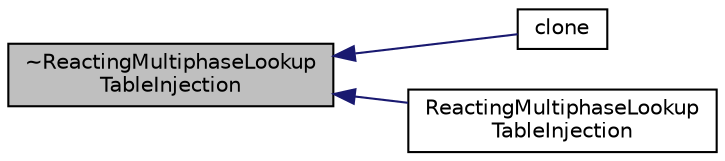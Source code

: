 digraph "~ReactingMultiphaseLookupTableInjection"
{
  bgcolor="transparent";
  edge [fontname="Helvetica",fontsize="10",labelfontname="Helvetica",labelfontsize="10"];
  node [fontname="Helvetica",fontsize="10",shape=record];
  rankdir="LR";
  Node1 [label="~ReactingMultiphaseLookup\lTableInjection",height=0.2,width=0.4,color="black", fillcolor="grey75", style="filled", fontcolor="black"];
  Node1 -> Node2 [dir="back",color="midnightblue",fontsize="10",style="solid",fontname="Helvetica"];
  Node2 [label="clone",height=0.2,width=0.4,color="black",URL="$a02086.html#aa15e3614de7578406b86066b7b669554",tooltip="Construct and return a clone. "];
  Node1 -> Node3 [dir="back",color="midnightblue",fontsize="10",style="solid",fontname="Helvetica"];
  Node3 [label="ReactingMultiphaseLookup\lTableInjection",height=0.2,width=0.4,color="black",URL="$a02086.html#afc4fd8be6b2aa4ee57fb053490781eaa",tooltip="Construct copy. "];
}
